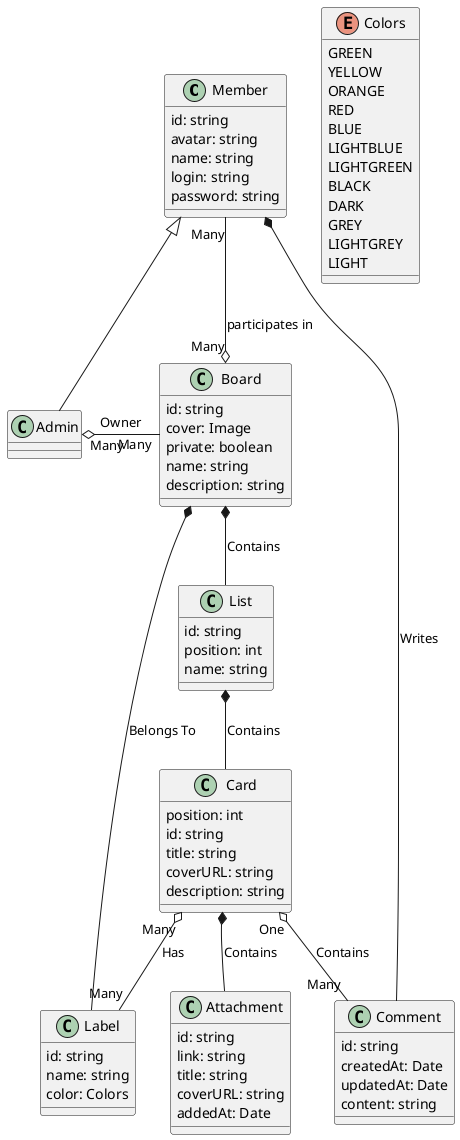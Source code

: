 @startuml
'https://plantuml.com/class-diagram
class Member {
    id: string
    avatar: string
    name: string
    login: string
    password: string
}

class Admin {
}

class Board {
    id: string
    cover: Image
    private: boolean
    name: string
    description: string
}

class List {
    id: string
    position: int
    name: string
}

class Card {
    position: int
    id: string
    title: string
    coverURL: string
    description: string
}

enum Colors {
    GREEN
    YELLOW
    ORANGE
    RED
    BLUE
    LIGHTBLUE
    LIGHTGREEN
    BLACK
    DARK
    GREY
    LIGHTGREY
    LIGHT
}

class Label {
    id: string
    name: string
    color: Colors
}

class Comment {
    id: string
    createdAt: Date
    updatedAt: Date
    content: string
}

class Attachment {
    id: string
    link: string
    title: string
    coverURL: string
    addedAt: Date
}

Member <|-- Admin

Admin "Many" o---right---  "Many" Board : Owner
Member "Many" --o "Many" Board : participates in

Board *-- List : Contains
List *-- Card : Contains
Card *-- Attachment : Contains
Card "One" o-- "Many" Comment : Contains

Card "Many" o-- "Many" Label : Has

Label --* Board  : Belongs To

Member *-- Comment : Writes

@enduml